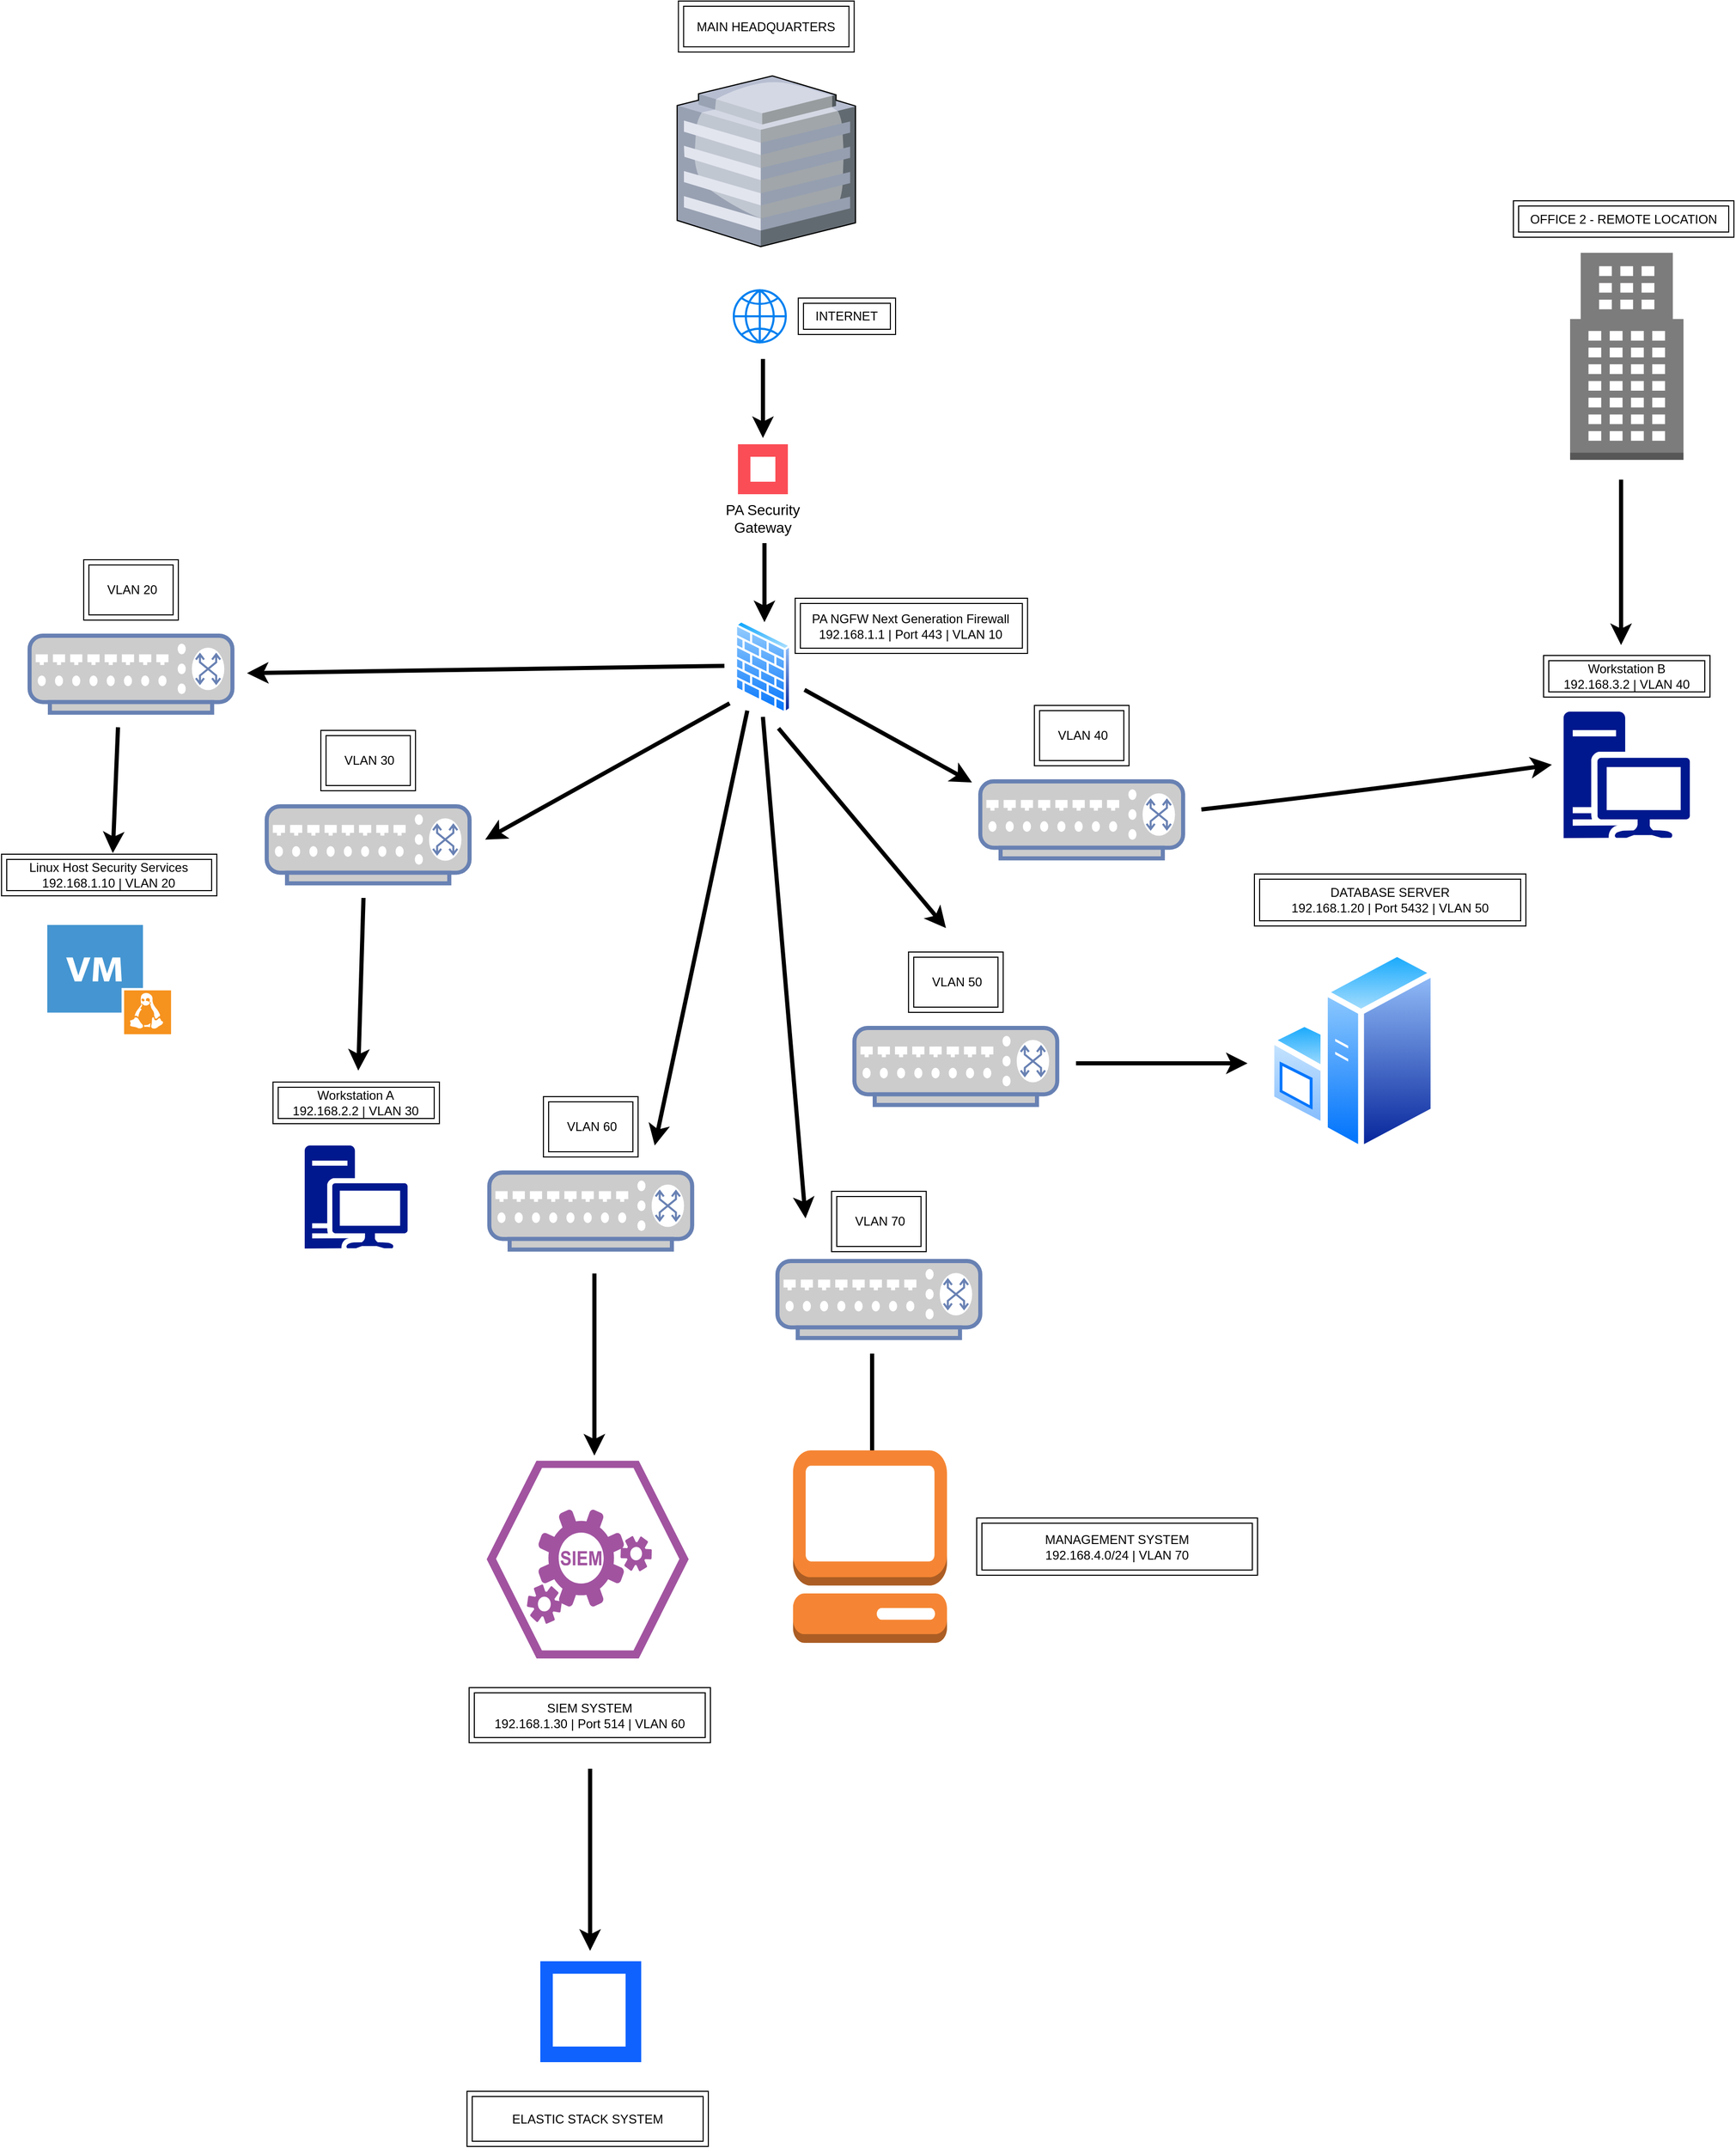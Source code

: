 <mxfile version="26.1.1">
  <diagram name="Page-1" id="rB2WxnaQZvf0U1Fb7KZb">
    <mxGraphModel dx="4289" dy="3391" grid="0" gridSize="10" guides="1" tooltips="1" connect="1" arrows="1" fold="1" page="0" pageScale="1" pageWidth="850" pageHeight="1100" math="1" shadow="0">
      <root>
        <mxCell id="0" />
        <mxCell id="1" parent="0" />
        <mxCell id="atq9XM1EqbKEKQPpxazZ-3" value="" style="html=1;verticalLabelPosition=bottom;align=center;labelBackgroundColor=#ffffff;verticalAlign=top;strokeWidth=2;strokeColor=#0080F0;shadow=0;dashed=0;shape=mxgraph.ios7.icons.globe;" parent="1" vertex="1">
          <mxGeometry x="162.45" y="-550" width="50" height="50" as="geometry" />
        </mxCell>
        <mxCell id="atq9XM1EqbKEKQPpxazZ-5" value="" style="endArrow=classic;html=1;rounded=0;fontSize=12;startSize=8;endSize=8;curved=1;strokeWidth=4;" parent="1" edge="1">
          <mxGeometry width="50" height="50" relative="1" as="geometry">
            <mxPoint x="230.45" y="-166" as="sourcePoint" />
            <mxPoint x="391.45" y="-77" as="targetPoint" />
          </mxGeometry>
        </mxCell>
        <mxCell id="atq9XM1EqbKEKQPpxazZ-6" value="" style="image;aspect=fixed;perimeter=ellipsePerimeter;html=1;align=center;shadow=0;dashed=0;spacingTop=3;image=img/lib/active_directory/firewall.svg;" parent="1" vertex="1">
          <mxGeometry x="163" y="-233" width="54.9" height="90" as="geometry" />
        </mxCell>
        <mxCell id="atq9XM1EqbKEKQPpxazZ-9" value="" style="endArrow=classic;html=1;rounded=0;fontSize=12;startSize=8;endSize=8;curved=1;strokeWidth=4;" parent="1" edge="1">
          <mxGeometry width="50" height="50" relative="1" as="geometry">
            <mxPoint x="191.95" y="-307" as="sourcePoint" />
            <mxPoint x="191.95" y="-231" as="targetPoint" />
          </mxGeometry>
        </mxCell>
        <mxCell id="atq9XM1EqbKEKQPpxazZ-12" value="INTERNET" style="shape=ext;margin=3;double=1;whiteSpace=wrap;html=1;align=center;" parent="1" vertex="1">
          <mxGeometry x="224.45" y="-542.5" width="93.55" height="35" as="geometry" />
        </mxCell>
        <mxCell id="atq9XM1EqbKEKQPpxazZ-14" value="PA NGFW Next Generation Firewall&lt;br&gt;192.168.1.1 | Port 443 | VLAN 10" style="shape=ext;margin=3;double=1;whiteSpace=wrap;html=1;align=center;" parent="1" vertex="1">
          <mxGeometry x="221.45" y="-254" width="223.45" height="53" as="geometry" />
        </mxCell>
        <mxCell id="atq9XM1EqbKEKQPpxazZ-20" value="" style="endArrow=classic;html=1;rounded=0;fontSize=12;startSize=8;endSize=8;curved=1;strokeWidth=4;" parent="1" edge="1">
          <mxGeometry width="50" height="50" relative="1" as="geometry">
            <mxPoint x="158.45" y="-153" as="sourcePoint" />
            <mxPoint x="-76.55" y="-22" as="targetPoint" />
          </mxGeometry>
        </mxCell>
        <mxCell id="atq9XM1EqbKEKQPpxazZ-21" value="" style="endArrow=classic;html=1;rounded=0;fontSize=12;startSize=8;endSize=8;curved=1;strokeWidth=4;" parent="1" edge="1">
          <mxGeometry width="50" height="50" relative="1" as="geometry">
            <mxPoint x="153.45" y="-189" as="sourcePoint" />
            <mxPoint x="-305.55" y="-182" as="targetPoint" />
          </mxGeometry>
        </mxCell>
        <mxCell id="atq9XM1EqbKEKQPpxazZ-28" value="" style="endArrow=classic;html=1;rounded=0;fontSize=12;startSize=8;endSize=8;curved=1;strokeWidth=4;" parent="1" edge="1">
          <mxGeometry width="50" height="50" relative="1" as="geometry">
            <mxPoint x="-429.55" y="-130" as="sourcePoint" />
            <mxPoint x="-434.55" y="-9" as="targetPoint" />
          </mxGeometry>
        </mxCell>
        <mxCell id="atq9XM1EqbKEKQPpxazZ-30" value="" style="group" parent="1" vertex="1" connectable="0">
          <mxGeometry x="-280.55" y="211" width="160" height="160" as="geometry" />
        </mxCell>
        <mxCell id="atq9XM1EqbKEKQPpxazZ-17" value="Workstation A&lt;br&gt;192.168.2.2 | VLAN 30" style="shape=ext;margin=3;double=1;whiteSpace=wrap;html=1;align=center;" parent="atq9XM1EqbKEKQPpxazZ-30" vertex="1">
          <mxGeometry width="160" height="40" as="geometry" />
        </mxCell>
        <mxCell id="atq9XM1EqbKEKQPpxazZ-18" value="" style="sketch=0;aspect=fixed;pointerEvents=1;shadow=0;dashed=0;html=1;strokeColor=none;labelPosition=center;verticalLabelPosition=bottom;verticalAlign=top;align=center;fillColor=#00188D;shape=mxgraph.mscae.enterprise.workstation_client" parent="atq9XM1EqbKEKQPpxazZ-30" vertex="1">
          <mxGeometry x="30.5" y="61" width="99" height="99" as="geometry" />
        </mxCell>
        <mxCell id="atq9XM1EqbKEKQPpxazZ-31" value="" style="group" parent="1" vertex="1" connectable="0">
          <mxGeometry x="941" y="-199" width="160" height="175.5" as="geometry" />
        </mxCell>
        <mxCell id="atq9XM1EqbKEKQPpxazZ-22" value="" style="sketch=0;aspect=fixed;pointerEvents=1;shadow=0;dashed=0;html=1;strokeColor=none;labelPosition=center;verticalLabelPosition=bottom;verticalAlign=top;align=center;fillColor=#00188D;shape=mxgraph.mscae.enterprise.workstation_client" parent="atq9XM1EqbKEKQPpxazZ-31" vertex="1">
          <mxGeometry x="19.25" y="54" width="121.5" height="121.5" as="geometry" />
        </mxCell>
        <mxCell id="atq9XM1EqbKEKQPpxazZ-23" value="Workstation B&lt;br&gt;192.168.3.2 | VLAN 4&lt;span style=&quot;background-color: transparent; color: light-dark(rgb(0, 0, 0), rgb(255, 255, 255));&quot;&gt;0&lt;/span&gt;" style="shape=ext;margin=3;double=1;whiteSpace=wrap;html=1;align=center;" parent="atq9XM1EqbKEKQPpxazZ-31" vertex="1">
          <mxGeometry width="160" height="40" as="geometry" />
        </mxCell>
        <mxCell id="atq9XM1EqbKEKQPpxazZ-35" value="" style="group" parent="1" vertex="1" connectable="0">
          <mxGeometry x="-541.55" y="5" width="207" height="160" as="geometry" />
        </mxCell>
        <mxCell id="atq9XM1EqbKEKQPpxazZ-25" value="" style="shadow=0;dashed=0;html=1;strokeColor=none;fillColor=#4495D1;labelPosition=center;verticalLabelPosition=bottom;verticalAlign=top;align=center;outlineConnect=0;shape=mxgraph.veeam.vm_linux;" parent="atq9XM1EqbKEKQPpxazZ-35" vertex="1">
          <mxGeometry x="44" y="55" width="119" height="105" as="geometry" />
        </mxCell>
        <mxCell id="atq9XM1EqbKEKQPpxazZ-26" value="Linux Host Security Services&lt;br&gt;&lt;div&gt;192.168.1.10 | VLAN 20&lt;/div&gt;" style="shape=ext;margin=3;double=1;whiteSpace=wrap;html=1;align=center;" parent="atq9XM1EqbKEKQPpxazZ-35" vertex="1">
          <mxGeometry y="-13" width="207" height="40" as="geometry" />
        </mxCell>
        <mxCell id="atq9XM1EqbKEKQPpxazZ-36" value="" style="group" parent="1" vertex="1" connectable="0">
          <mxGeometry x="399.45" y="-151" width="195" height="147" as="geometry" />
        </mxCell>
        <mxCell id="atq9XM1EqbKEKQPpxazZ-27" value="" style="fontColor=#0066CC;verticalAlign=top;verticalLabelPosition=bottom;labelPosition=center;align=center;html=1;outlineConnect=0;fillColor=#CCCCCC;strokeColor=#6881B3;gradientColor=none;gradientDirection=north;strokeWidth=2;shape=mxgraph.networks.switch;" parent="atq9XM1EqbKEKQPpxazZ-36" vertex="1">
          <mxGeometry y="73" width="195" height="74" as="geometry" />
        </mxCell>
        <mxCell id="atq9XM1EqbKEKQPpxazZ-34" value="&amp;nbsp;VLAN 40" style="shape=ext;margin=3;double=1;whiteSpace=wrap;html=1;align=center;" parent="atq9XM1EqbKEKQPpxazZ-36" vertex="1">
          <mxGeometry x="52" width="91" height="58" as="geometry" />
        </mxCell>
        <mxCell id="atq9XM1EqbKEKQPpxazZ-37" value="" style="group" parent="1" vertex="1" connectable="0">
          <mxGeometry x="-514.55" y="-291" width="195" height="147" as="geometry" />
        </mxCell>
        <mxCell id="atq9XM1EqbKEKQPpxazZ-38" value="" style="fontColor=#0066CC;verticalAlign=top;verticalLabelPosition=bottom;labelPosition=center;align=center;html=1;outlineConnect=0;fillColor=#CCCCCC;strokeColor=#6881B3;gradientColor=none;gradientDirection=north;strokeWidth=2;shape=mxgraph.networks.switch;" parent="atq9XM1EqbKEKQPpxazZ-37" vertex="1">
          <mxGeometry y="73" width="195" height="74" as="geometry" />
        </mxCell>
        <mxCell id="atq9XM1EqbKEKQPpxazZ-39" value="&amp;nbsp;VLAN 20" style="shape=ext;margin=3;double=1;whiteSpace=wrap;html=1;align=center;" parent="atq9XM1EqbKEKQPpxazZ-37" vertex="1">
          <mxGeometry x="52" width="91" height="58" as="geometry" />
        </mxCell>
        <mxCell id="atq9XM1EqbKEKQPpxazZ-40" value="" style="group" parent="1" vertex="1" connectable="0">
          <mxGeometry x="-286.55" y="-127" width="195" height="147" as="geometry" />
        </mxCell>
        <mxCell id="atq9XM1EqbKEKQPpxazZ-41" value="" style="fontColor=#0066CC;verticalAlign=top;verticalLabelPosition=bottom;labelPosition=center;align=center;html=1;outlineConnect=0;fillColor=#CCCCCC;strokeColor=#6881B3;gradientColor=none;gradientDirection=north;strokeWidth=2;shape=mxgraph.networks.switch;" parent="atq9XM1EqbKEKQPpxazZ-40" vertex="1">
          <mxGeometry y="73" width="195" height="74" as="geometry" />
        </mxCell>
        <mxCell id="atq9XM1EqbKEKQPpxazZ-42" value="&amp;nbsp;VLAN 30" style="shape=ext;margin=3;double=1;whiteSpace=wrap;html=1;align=center;" parent="atq9XM1EqbKEKQPpxazZ-40" vertex="1">
          <mxGeometry x="52" width="91" height="58" as="geometry" />
        </mxCell>
        <mxCell id="atq9XM1EqbKEKQPpxazZ-43" value="" style="outlineConnect=0;dashed=0;verticalLabelPosition=bottom;verticalAlign=top;align=center;html=1;shape=mxgraph.aws3.office_building;fillColor=#7D7C7C;gradientColor=none;" parent="1" vertex="1">
          <mxGeometry x="966.5" y="-586" width="109" height="199" as="geometry" />
        </mxCell>
        <mxCell id="atq9XM1EqbKEKQPpxazZ-44" value="" style="endArrow=classic;html=1;rounded=0;fontSize=12;startSize=8;endSize=8;curved=1;strokeWidth=4;" parent="1" edge="1">
          <mxGeometry width="50" height="50" relative="1" as="geometry">
            <mxPoint x="1015.5" y="-368" as="sourcePoint" />
            <mxPoint x="1015.5" y="-209" as="targetPoint" />
          </mxGeometry>
        </mxCell>
        <mxCell id="atq9XM1EqbKEKQPpxazZ-45" value="OFFICE 2 - REMOTE LOCATION" style="shape=ext;margin=3;double=1;whiteSpace=wrap;html=1;align=center;" parent="1" vertex="1">
          <mxGeometry x="912" y="-636" width="212" height="35" as="geometry" />
        </mxCell>
        <mxCell id="atq9XM1EqbKEKQPpxazZ-46" value="" style="verticalLabelPosition=bottom;sketch=0;aspect=fixed;html=1;verticalAlign=top;strokeColor=none;align=center;outlineConnect=0;shape=mxgraph.citrix.hq_enterprise;" parent="1" vertex="1">
          <mxGeometry x="108" y="-756" width="171.45" height="164" as="geometry" />
        </mxCell>
        <mxCell id="atq9XM1EqbKEKQPpxazZ-47" value="MAIN HEADQUARTERS" style="shape=ext;margin=3;double=1;whiteSpace=wrap;html=1;align=center;" parent="1" vertex="1">
          <mxGeometry x="109.22" y="-828" width="169" height="49" as="geometry" />
        </mxCell>
        <mxCell id="atq9XM1EqbKEKQPpxazZ-48" value="" style="endArrow=classic;html=1;rounded=0;fontSize=12;startSize=8;endSize=8;curved=1;strokeWidth=4;" parent="1" edge="1">
          <mxGeometry width="50" height="50" relative="1" as="geometry">
            <mxPoint x="612" y="-51" as="sourcePoint" />
            <mxPoint x="949" y="-94" as="targetPoint" />
            <Array as="points">
              <mxPoint x="786" y="-71" />
            </Array>
          </mxGeometry>
        </mxCell>
        <mxCell id="atq9XM1EqbKEKQPpxazZ-49" value="" style="endArrow=classic;html=1;rounded=0;fontSize=12;startSize=8;endSize=8;curved=1;strokeWidth=4;" parent="1" edge="1">
          <mxGeometry width="50" height="50" relative="1" as="geometry">
            <mxPoint x="-193.55" y="34" as="sourcePoint" />
            <mxPoint x="-198.55" y="200" as="targetPoint" />
          </mxGeometry>
        </mxCell>
        <mxCell id="atq9XM1EqbKEKQPpxazZ-52" value="" style="endArrow=classic;html=1;rounded=0;fontSize=12;startSize=8;endSize=8;curved=1;strokeWidth=4;" parent="1" edge="1">
          <mxGeometry width="50" height="50" relative="1" as="geometry">
            <mxPoint x="205.45" y="-129" as="sourcePoint" />
            <mxPoint x="366.45" y="63" as="targetPoint" />
          </mxGeometry>
        </mxCell>
        <mxCell id="atq9XM1EqbKEKQPpxazZ-53" value="" style="group" parent="1" vertex="1" connectable="0">
          <mxGeometry x="278.45" y="86" width="195" height="147" as="geometry" />
        </mxCell>
        <mxCell id="atq9XM1EqbKEKQPpxazZ-54" value="" style="fontColor=#0066CC;verticalAlign=top;verticalLabelPosition=bottom;labelPosition=center;align=center;html=1;outlineConnect=0;fillColor=#CCCCCC;strokeColor=#6881B3;gradientColor=none;gradientDirection=north;strokeWidth=2;shape=mxgraph.networks.switch;" parent="atq9XM1EqbKEKQPpxazZ-53" vertex="1">
          <mxGeometry y="73" width="195" height="74" as="geometry" />
        </mxCell>
        <mxCell id="atq9XM1EqbKEKQPpxazZ-55" value="&amp;nbsp;VLAN 50" style="shape=ext;margin=3;double=1;whiteSpace=wrap;html=1;align=center;" parent="atq9XM1EqbKEKQPpxazZ-53" vertex="1">
          <mxGeometry x="52" width="91" height="58" as="geometry" />
        </mxCell>
        <mxCell id="atq9XM1EqbKEKQPpxazZ-58" value="" style="endArrow=classic;html=1;rounded=0;fontSize=12;startSize=8;endSize=8;curved=1;strokeWidth=4;" parent="1" edge="1">
          <mxGeometry width="50" height="50" relative="1" as="geometry">
            <mxPoint x="491.45" y="193" as="sourcePoint" />
            <mxPoint x="656.45" y="193" as="targetPoint" />
          </mxGeometry>
        </mxCell>
        <mxCell id="atq9XM1EqbKEKQPpxazZ-59" value="" style="image;aspect=fixed;perimeter=ellipsePerimeter;html=1;align=center;shadow=0;dashed=0;spacingTop=3;image=img/lib/active_directory/windows_server.svg;" parent="1" vertex="1">
          <mxGeometry x="676.45" y="83" width="161.54" height="197" as="geometry" />
        </mxCell>
        <mxCell id="atq9XM1EqbKEKQPpxazZ-60" value="DATABASE SERVER&lt;div&gt;192.168.1.20 | Port 5432 | VLAN 50&lt;/div&gt;" style="shape=ext;margin=3;double=1;whiteSpace=wrap;html=1;align=center;" parent="1" vertex="1">
          <mxGeometry x="663" y="11" width="261" height="50" as="geometry" />
        </mxCell>
        <mxCell id="atq9XM1EqbKEKQPpxazZ-61" value="" style="endArrow=classic;html=1;rounded=0;fontSize=12;startSize=8;endSize=8;curved=1;strokeWidth=4;" parent="1" edge="1">
          <mxGeometry width="50" height="50" relative="1" as="geometry">
            <mxPoint x="190.45" y="-140" as="sourcePoint" />
            <mxPoint x="231.45" y="342" as="targetPoint" />
          </mxGeometry>
        </mxCell>
        <mxCell id="atq9XM1EqbKEKQPpxazZ-62" value="" style="endArrow=classic;html=1;rounded=0;fontSize=12;startSize=8;endSize=8;curved=1;strokeWidth=4;" parent="1" edge="1">
          <mxGeometry width="50" height="50" relative="1" as="geometry">
            <mxPoint x="175.45" y="-146" as="sourcePoint" />
            <mxPoint x="86.45" y="272" as="targetPoint" />
          </mxGeometry>
        </mxCell>
        <mxCell id="atq9XM1EqbKEKQPpxazZ-68" value="" style="group" parent="1" vertex="1" connectable="0">
          <mxGeometry x="-72.55" y="225" width="195" height="147" as="geometry" />
        </mxCell>
        <mxCell id="atq9XM1EqbKEKQPpxazZ-69" value="" style="fontColor=#0066CC;verticalAlign=top;verticalLabelPosition=bottom;labelPosition=center;align=center;html=1;outlineConnect=0;fillColor=#CCCCCC;strokeColor=#6881B3;gradientColor=none;gradientDirection=north;strokeWidth=2;shape=mxgraph.networks.switch;" parent="atq9XM1EqbKEKQPpxazZ-68" vertex="1">
          <mxGeometry y="73" width="195" height="74" as="geometry" />
        </mxCell>
        <mxCell id="atq9XM1EqbKEKQPpxazZ-70" value="&amp;nbsp;VLAN 60" style="shape=ext;margin=3;double=1;whiteSpace=wrap;html=1;align=center;" parent="atq9XM1EqbKEKQPpxazZ-68" vertex="1">
          <mxGeometry x="52" width="91" height="58" as="geometry" />
        </mxCell>
        <mxCell id="atq9XM1EqbKEKQPpxazZ-74" value="" style="group" parent="1" vertex="1" connectable="0">
          <mxGeometry x="-94" y="498" width="232" height="267" as="geometry" />
        </mxCell>
        <mxCell id="atq9XM1EqbKEKQPpxazZ-75" value="" style="verticalLabelPosition=bottom;sketch=0;html=1;fillColor=#A153A0;strokeColor=#ffffff;verticalAlign=top;align=center;points=[[0,0.5,0],[0.125,0.25,0],[0.25,0,0],[0.5,0,0],[0.75,0,0],[0.875,0.25,0],[1,0.5,0],[0.875,0.75,0],[0.75,1,0],[0.5,1,0],[0.125,0.75,0]];pointerEvents=1;shape=mxgraph.cisco_safe.compositeIcon;bgIcon=mxgraph.cisco_safe.design.blank_device;resIcon=mxgraph.cisco_safe.design.siem_2;" parent="atq9XM1EqbKEKQPpxazZ-74" vertex="1">
          <mxGeometry x="19" y="77" width="194" height="190" as="geometry" />
        </mxCell>
        <mxCell id="atq9XM1EqbKEKQPpxazZ-77" value="" style="endArrow=classic;html=1;rounded=0;fontSize=12;startSize=8;endSize=8;curved=1;strokeWidth=4;" parent="1" edge="1">
          <mxGeometry width="50" height="50" relative="1" as="geometry">
            <mxPoint x="24.33" y="871" as="sourcePoint" />
            <mxPoint x="24.33" y="1046" as="targetPoint" />
          </mxGeometry>
        </mxCell>
        <mxCell id="atq9XM1EqbKEKQPpxazZ-78" value="" style="endArrow=classic;html=1;rounded=0;fontSize=12;startSize=8;endSize=8;curved=1;strokeWidth=4;" parent="1" edge="1">
          <mxGeometry width="50" height="50" relative="1" as="geometry">
            <mxPoint x="295.45" y="472" as="sourcePoint" />
            <mxPoint x="295.45" y="647" as="targetPoint" />
          </mxGeometry>
        </mxCell>
        <mxCell id="atq9XM1EqbKEKQPpxazZ-80" value="" style="group" parent="1" vertex="1" connectable="0">
          <mxGeometry x="204.45" y="316" width="195" height="141" as="geometry" />
        </mxCell>
        <mxCell id="atq9XM1EqbKEKQPpxazZ-73" value="&amp;nbsp;VLAN 70" style="shape=ext;margin=3;double=1;whiteSpace=wrap;html=1;align=center;" parent="atq9XM1EqbKEKQPpxazZ-80" vertex="1">
          <mxGeometry x="52" width="91" height="58" as="geometry" />
        </mxCell>
        <mxCell id="atq9XM1EqbKEKQPpxazZ-72" value="" style="fontColor=#0066CC;verticalAlign=top;verticalLabelPosition=bottom;labelPosition=center;align=center;html=1;outlineConnect=0;fillColor=#CCCCCC;strokeColor=#6881B3;gradientColor=none;gradientDirection=north;strokeWidth=2;shape=mxgraph.networks.switch;" parent="atq9XM1EqbKEKQPpxazZ-80" vertex="1">
          <mxGeometry y="67" width="195" height="74" as="geometry" />
        </mxCell>
        <mxCell id="atq9XM1EqbKEKQPpxazZ-81" value="" style="outlineConnect=0;dashed=0;verticalLabelPosition=bottom;verticalAlign=top;align=center;html=1;shape=mxgraph.aws3.management_console;fillColor=#F58534;gradientColor=none;" parent="1" vertex="1">
          <mxGeometry x="219.45" y="565" width="148" height="185" as="geometry" />
        </mxCell>
        <mxCell id="atq9XM1EqbKEKQPpxazZ-82" value="MANAGEMENT SYSTEM&lt;br&gt;192.168.4.0/24 | VLAN 70" style="shape=ext;margin=3;double=1;whiteSpace=wrap;html=1;align=center;" parent="1" vertex="1">
          <mxGeometry x="396" y="630" width="270" height="55" as="geometry" />
        </mxCell>
        <mxCell id="YqpUR3tjpxk_YbzKpwHo-1" value="PA Security&#xa;Gateway" style="shape=rect;fillColor=#FA4D56;aspect=fixed;resizable=0;labelPosition=center;verticalLabelPosition=bottom;align=center;verticalAlign=top;strokeColor=none;fontSize=14;" parent="1" vertex="1">
          <mxGeometry x="166.45" y="-402" width="48" height="48" as="geometry" />
        </mxCell>
        <mxCell id="YqpUR3tjpxk_YbzKpwHo-2" value="" style="fillColor=#ffffff;strokeColor=none;dashed=0;outlineConnect=0;html=1;labelPosition=center;verticalLabelPosition=bottom;verticalAlign=top;part=1;movable=0;resizable=0;rotatable=0;shape=mxgraph.ibm_cloud.ibm--vpn-for-vpc" parent="YqpUR3tjpxk_YbzKpwHo-1" vertex="1">
          <mxGeometry width="24" height="24" relative="1" as="geometry">
            <mxPoint x="12" y="12" as="offset" />
          </mxGeometry>
        </mxCell>
        <mxCell id="YqpUR3tjpxk_YbzKpwHo-3" value="" style="endArrow=classic;html=1;rounded=0;fontSize=12;startSize=8;endSize=8;curved=1;strokeWidth=4;" parent="1" edge="1">
          <mxGeometry width="50" height="50" relative="1" as="geometry">
            <mxPoint x="190.5" y="-484" as="sourcePoint" />
            <mxPoint x="190.5" y="-408" as="targetPoint" />
          </mxGeometry>
        </mxCell>
        <mxCell id="atq9XM1EqbKEKQPpxazZ-76" value="SIEM SYSTEM&lt;br&gt;192.168.1.30 | Port 514 | VLAN 60" style="shape=ext;margin=3;double=1;whiteSpace=wrap;html=1;align=center;" parent="1" vertex="1">
          <mxGeometry x="-92" y="793" width="232" height="53" as="geometry" />
        </mxCell>
        <mxCell id="1QcZNAF5812DmXHD7ENE-6" value="" style="shape=rect;fillColor=#0F62FE;aspect=fixed;resizable=1;labelPosition=center;verticalLabelPosition=bottom;align=center;verticalAlign=top;strokeColor=none;fontSize=14;" vertex="1" parent="1">
          <mxGeometry x="-23.55" y="1056" width="97" height="97" as="geometry" />
        </mxCell>
        <mxCell id="1QcZNAF5812DmXHD7ENE-7" value="" style="fillColor=#ffffff;strokeColor=none;dashed=0;outlineConnect=0;html=1;labelPosition=center;verticalLabelPosition=bottom;verticalAlign=top;part=1;movable=1;resizable=1;rotatable=0;shape=mxgraph.ibm_cloud.database--elastic" vertex="1" parent="1QcZNAF5812DmXHD7ENE-6">
          <mxGeometry width="70" height="70" relative="1" as="geometry">
            <mxPoint x="12" y="12" as="offset" />
          </mxGeometry>
        </mxCell>
        <mxCell id="1QcZNAF5812DmXHD7ENE-8" value="" style="endArrow=classic;html=1;rounded=0;fontSize=12;startSize=8;endSize=8;curved=1;strokeWidth=4;" edge="1" parent="1">
          <mxGeometry width="50" height="50" relative="1" as="geometry">
            <mxPoint x="28.45" y="395" as="sourcePoint" />
            <mxPoint x="28.45" y="570" as="targetPoint" />
          </mxGeometry>
        </mxCell>
        <mxCell id="1QcZNAF5812DmXHD7ENE-9" value="ELASTIC STACK SYSTEM" style="shape=ext;margin=3;double=1;whiteSpace=wrap;html=1;align=center;" vertex="1" parent="1">
          <mxGeometry x="-94" y="1181" width="232" height="53" as="geometry" />
        </mxCell>
      </root>
    </mxGraphModel>
  </diagram>
</mxfile>
